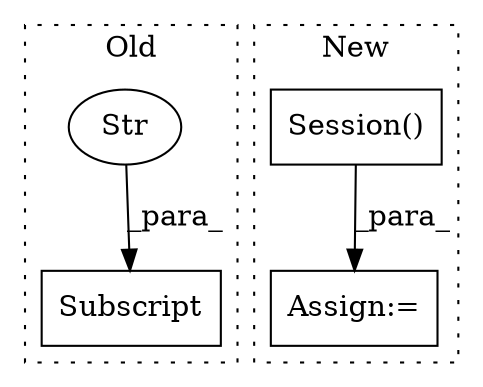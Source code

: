 digraph G {
subgraph cluster0 {
1 [label="Subscript" a="63" s="1298,0" l="35,0" shape="box"];
3 [label="Str" a="66" s="1323" l="9" shape="ellipse"];
label = "Old";
style="dotted";
}
subgraph cluster1 {
2 [label="Session()" a="75" s="1306" l="18" shape="box"];
4 [label="Assign:=" a="68" s="1350" l="3" shape="box"];
label = "New";
style="dotted";
}
2 -> 4 [label="_para_"];
3 -> 1 [label="_para_"];
}